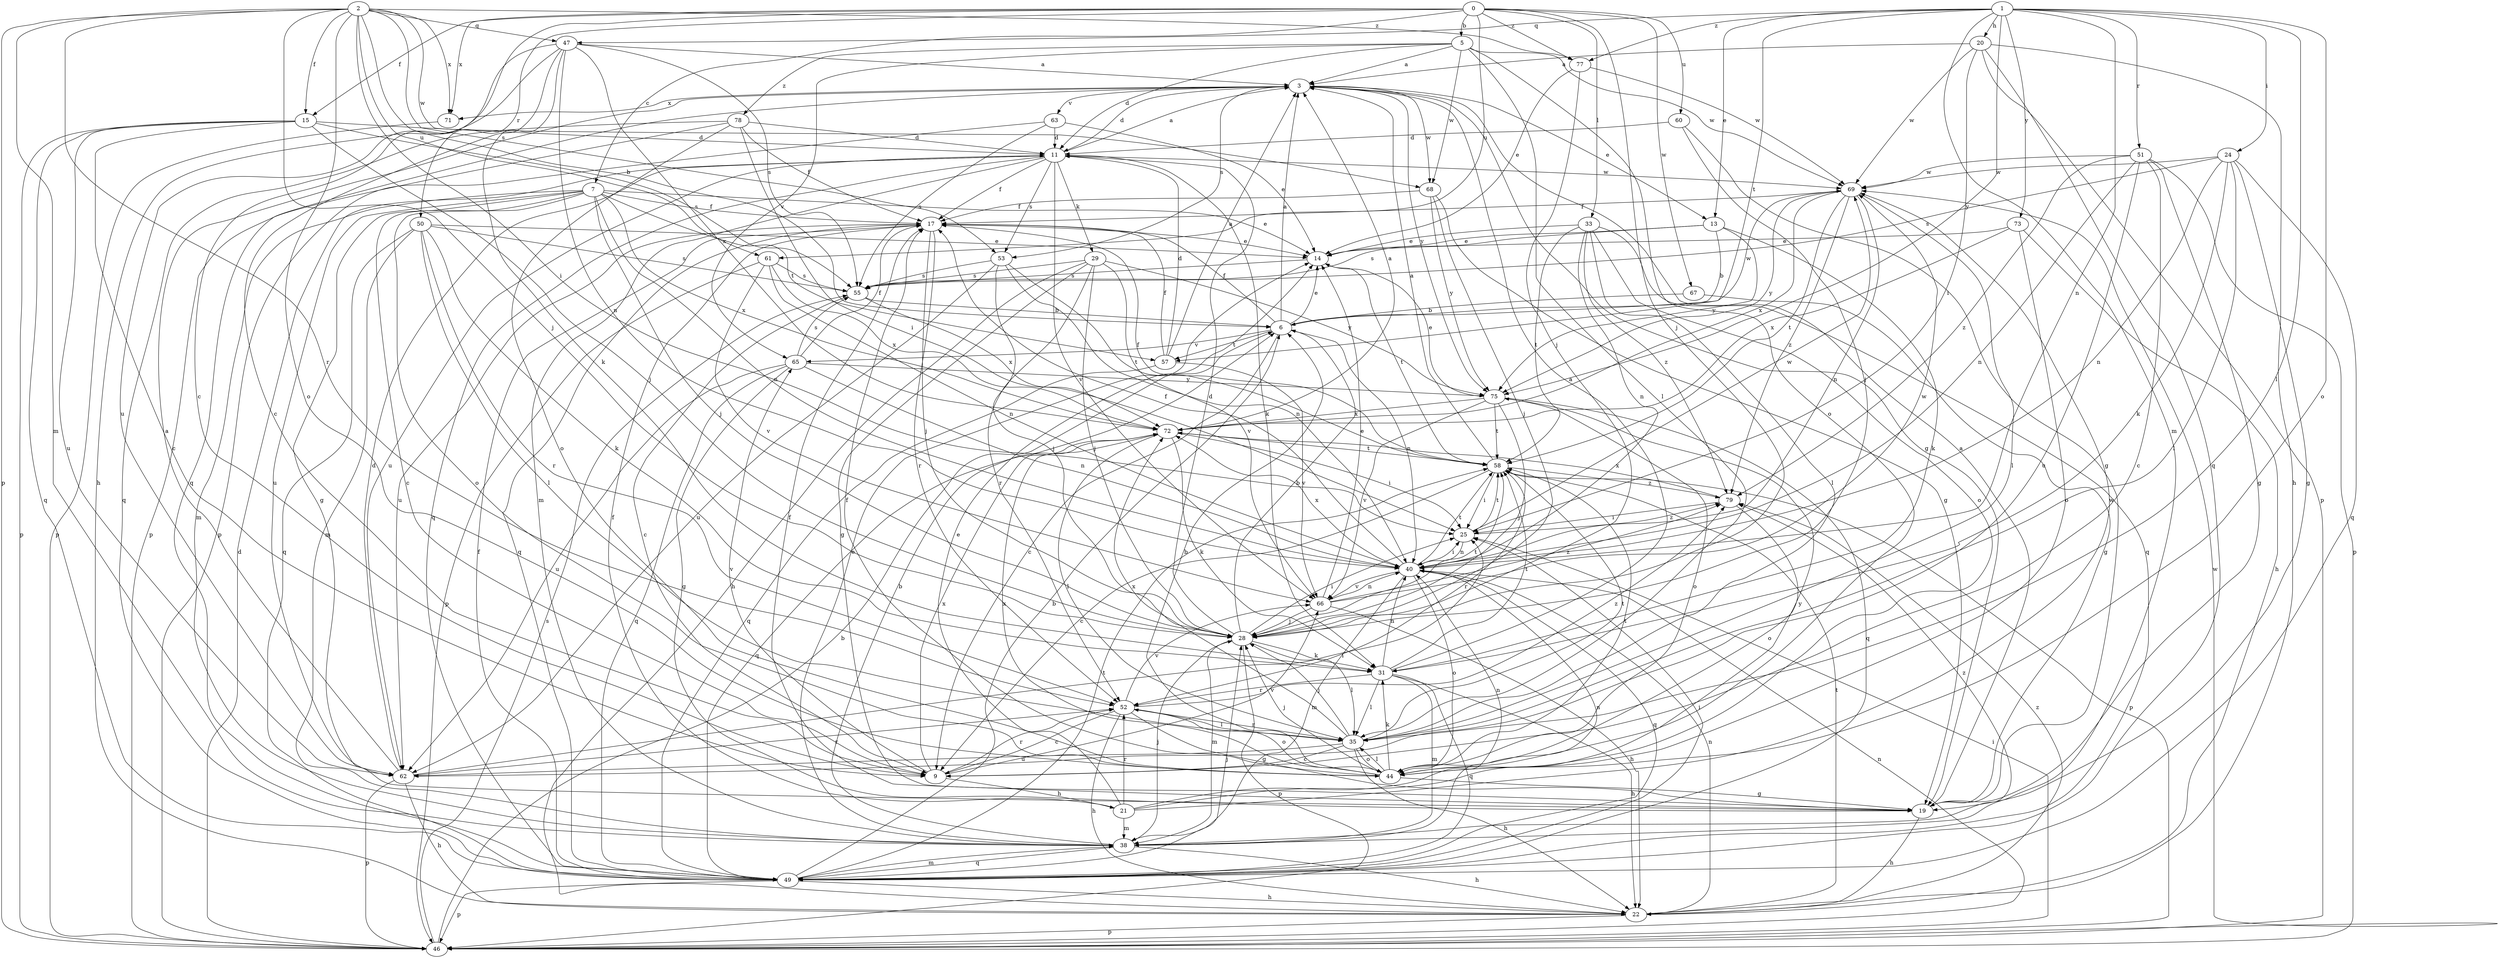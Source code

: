 strict digraph  {
0;
1;
2;
3;
5;
6;
7;
9;
11;
13;
14;
15;
17;
19;
20;
21;
22;
24;
25;
28;
29;
31;
33;
35;
38;
40;
44;
46;
47;
49;
50;
51;
52;
53;
55;
57;
58;
60;
61;
62;
63;
65;
66;
67;
68;
69;
71;
72;
73;
75;
77;
78;
79;
0 -> 5  [label=b];
0 -> 7  [label=c];
0 -> 9  [label=c];
0 -> 15  [label=f];
0 -> 28  [label=j];
0 -> 33  [label=l];
0 -> 50  [label=r];
0 -> 60  [label=u];
0 -> 61  [label=u];
0 -> 67  [label=w];
0 -> 71  [label=x];
0 -> 77  [label=z];
1 -> 13  [label=e];
1 -> 20  [label=h];
1 -> 24  [label=i];
1 -> 35  [label=l];
1 -> 38  [label=m];
1 -> 40  [label=n];
1 -> 44  [label=o];
1 -> 47  [label=q];
1 -> 51  [label=r];
1 -> 57  [label=t];
1 -> 73  [label=y];
1 -> 75  [label=y];
1 -> 77  [label=z];
2 -> 6  [label=b];
2 -> 15  [label=f];
2 -> 25  [label=i];
2 -> 28  [label=j];
2 -> 38  [label=m];
2 -> 44  [label=o];
2 -> 46  [label=p];
2 -> 47  [label=q];
2 -> 52  [label=r];
2 -> 53  [label=s];
2 -> 61  [label=u];
2 -> 68  [label=w];
2 -> 71  [label=x];
2 -> 77  [label=z];
3 -> 11  [label=d];
3 -> 13  [label=e];
3 -> 19  [label=g];
3 -> 49  [label=q];
3 -> 53  [label=s];
3 -> 63  [label=v];
3 -> 68  [label=w];
3 -> 71  [label=x];
3 -> 75  [label=y];
5 -> 3  [label=a];
5 -> 11  [label=d];
5 -> 35  [label=l];
5 -> 44  [label=o];
5 -> 65  [label=v];
5 -> 68  [label=w];
5 -> 69  [label=w];
5 -> 78  [label=z];
6 -> 3  [label=a];
6 -> 9  [label=c];
6 -> 14  [label=e];
6 -> 17  [label=f];
6 -> 40  [label=n];
6 -> 57  [label=t];
6 -> 65  [label=v];
6 -> 69  [label=w];
7 -> 9  [label=c];
7 -> 14  [label=e];
7 -> 17  [label=f];
7 -> 19  [label=g];
7 -> 28  [label=j];
7 -> 38  [label=m];
7 -> 40  [label=n];
7 -> 44  [label=o];
7 -> 57  [label=t];
7 -> 62  [label=u];
7 -> 72  [label=x];
9 -> 21  [label=h];
9 -> 52  [label=r];
9 -> 65  [label=v];
9 -> 66  [label=v];
9 -> 72  [label=x];
11 -> 3  [label=a];
11 -> 17  [label=f];
11 -> 29  [label=k];
11 -> 31  [label=k];
11 -> 38  [label=m];
11 -> 49  [label=q];
11 -> 53  [label=s];
11 -> 62  [label=u];
11 -> 66  [label=v];
11 -> 69  [label=w];
13 -> 6  [label=b];
13 -> 14  [label=e];
13 -> 31  [label=k];
13 -> 55  [label=s];
13 -> 75  [label=y];
14 -> 55  [label=s];
14 -> 58  [label=t];
15 -> 9  [label=c];
15 -> 11  [label=d];
15 -> 28  [label=j];
15 -> 46  [label=p];
15 -> 49  [label=q];
15 -> 55  [label=s];
15 -> 62  [label=u];
17 -> 14  [label=e];
17 -> 28  [label=j];
17 -> 49  [label=q];
17 -> 52  [label=r];
17 -> 62  [label=u];
19 -> 3  [label=a];
19 -> 17  [label=f];
19 -> 22  [label=h];
20 -> 3  [label=a];
20 -> 22  [label=h];
20 -> 25  [label=i];
20 -> 46  [label=p];
20 -> 49  [label=q];
20 -> 69  [label=w];
21 -> 14  [label=e];
21 -> 17  [label=f];
21 -> 38  [label=m];
21 -> 40  [label=n];
21 -> 52  [label=r];
21 -> 69  [label=w];
21 -> 75  [label=y];
22 -> 40  [label=n];
22 -> 46  [label=p];
22 -> 58  [label=t];
22 -> 79  [label=z];
24 -> 19  [label=g];
24 -> 31  [label=k];
24 -> 35  [label=l];
24 -> 40  [label=n];
24 -> 49  [label=q];
24 -> 55  [label=s];
24 -> 69  [label=w];
25 -> 40  [label=n];
25 -> 58  [label=t];
25 -> 69  [label=w];
25 -> 79  [label=z];
28 -> 6  [label=b];
28 -> 11  [label=d];
28 -> 25  [label=i];
28 -> 31  [label=k];
28 -> 35  [label=l];
28 -> 38  [label=m];
28 -> 46  [label=p];
28 -> 58  [label=t];
29 -> 19  [label=g];
29 -> 22  [label=h];
29 -> 28  [label=j];
29 -> 52  [label=r];
29 -> 55  [label=s];
29 -> 66  [label=v];
29 -> 75  [label=y];
31 -> 3  [label=a];
31 -> 22  [label=h];
31 -> 35  [label=l];
31 -> 38  [label=m];
31 -> 40  [label=n];
31 -> 49  [label=q];
31 -> 52  [label=r];
31 -> 58  [label=t];
33 -> 14  [label=e];
33 -> 35  [label=l];
33 -> 40  [label=n];
33 -> 44  [label=o];
33 -> 49  [label=q];
33 -> 58  [label=t];
33 -> 79  [label=z];
35 -> 9  [label=c];
35 -> 22  [label=h];
35 -> 28  [label=j];
35 -> 44  [label=o];
35 -> 52  [label=r];
35 -> 58  [label=t];
35 -> 62  [label=u];
35 -> 72  [label=x];
38 -> 6  [label=b];
38 -> 14  [label=e];
38 -> 22  [label=h];
38 -> 28  [label=j];
38 -> 40  [label=n];
38 -> 49  [label=q];
38 -> 79  [label=z];
40 -> 17  [label=f];
40 -> 25  [label=i];
40 -> 38  [label=m];
40 -> 44  [label=o];
40 -> 49  [label=q];
40 -> 58  [label=t];
40 -> 66  [label=v];
40 -> 72  [label=x];
44 -> 6  [label=b];
44 -> 17  [label=f];
44 -> 19  [label=g];
44 -> 28  [label=j];
44 -> 31  [label=k];
44 -> 35  [label=l];
44 -> 58  [label=t];
44 -> 72  [label=x];
46 -> 6  [label=b];
46 -> 11  [label=d];
46 -> 25  [label=i];
46 -> 40  [label=n];
46 -> 55  [label=s];
46 -> 69  [label=w];
47 -> 3  [label=a];
47 -> 9  [label=c];
47 -> 22  [label=h];
47 -> 31  [label=k];
47 -> 40  [label=n];
47 -> 55  [label=s];
47 -> 62  [label=u];
47 -> 72  [label=x];
49 -> 6  [label=b];
49 -> 17  [label=f];
49 -> 22  [label=h];
49 -> 25  [label=i];
49 -> 28  [label=j];
49 -> 38  [label=m];
49 -> 46  [label=p];
49 -> 58  [label=t];
50 -> 14  [label=e];
50 -> 31  [label=k];
50 -> 35  [label=l];
50 -> 38  [label=m];
50 -> 49  [label=q];
50 -> 52  [label=r];
50 -> 55  [label=s];
51 -> 9  [label=c];
51 -> 19  [label=g];
51 -> 40  [label=n];
51 -> 46  [label=p];
51 -> 62  [label=u];
51 -> 69  [label=w];
51 -> 79  [label=z];
52 -> 9  [label=c];
52 -> 19  [label=g];
52 -> 22  [label=h];
52 -> 35  [label=l];
52 -> 44  [label=o];
52 -> 66  [label=v];
52 -> 79  [label=z];
53 -> 28  [label=j];
53 -> 40  [label=n];
53 -> 55  [label=s];
53 -> 58  [label=t];
53 -> 62  [label=u];
55 -> 6  [label=b];
55 -> 9  [label=c];
55 -> 72  [label=x];
57 -> 3  [label=a];
57 -> 11  [label=d];
57 -> 17  [label=f];
57 -> 49  [label=q];
57 -> 66  [label=v];
58 -> 3  [label=a];
58 -> 9  [label=c];
58 -> 17  [label=f];
58 -> 25  [label=i];
58 -> 46  [label=p];
58 -> 52  [label=r];
58 -> 79  [label=z];
60 -> 11  [label=d];
60 -> 19  [label=g];
60 -> 28  [label=j];
61 -> 40  [label=n];
61 -> 46  [label=p];
61 -> 55  [label=s];
61 -> 66  [label=v];
61 -> 72  [label=x];
62 -> 3  [label=a];
62 -> 11  [label=d];
62 -> 22  [label=h];
62 -> 25  [label=i];
62 -> 46  [label=p];
62 -> 52  [label=r];
63 -> 11  [label=d];
63 -> 14  [label=e];
63 -> 46  [label=p];
63 -> 55  [label=s];
65 -> 17  [label=f];
65 -> 19  [label=g];
65 -> 40  [label=n];
65 -> 49  [label=q];
65 -> 55  [label=s];
65 -> 62  [label=u];
65 -> 75  [label=y];
66 -> 14  [label=e];
66 -> 22  [label=h];
66 -> 28  [label=j];
66 -> 40  [label=n];
66 -> 69  [label=w];
66 -> 79  [label=z];
67 -> 6  [label=b];
67 -> 19  [label=g];
68 -> 17  [label=f];
68 -> 19  [label=g];
68 -> 28  [label=j];
68 -> 75  [label=y];
69 -> 17  [label=f];
69 -> 35  [label=l];
69 -> 40  [label=n];
69 -> 58  [label=t];
69 -> 72  [label=x];
69 -> 75  [label=y];
69 -> 79  [label=z];
71 -> 46  [label=p];
72 -> 3  [label=a];
72 -> 25  [label=i];
72 -> 31  [label=k];
72 -> 35  [label=l];
72 -> 49  [label=q];
72 -> 58  [label=t];
73 -> 14  [label=e];
73 -> 22  [label=h];
73 -> 44  [label=o];
73 -> 72  [label=x];
75 -> 14  [label=e];
75 -> 28  [label=j];
75 -> 44  [label=o];
75 -> 49  [label=q];
75 -> 58  [label=t];
75 -> 66  [label=v];
75 -> 72  [label=x];
77 -> 14  [label=e];
77 -> 28  [label=j];
77 -> 69  [label=w];
78 -> 11  [label=d];
78 -> 17  [label=f];
78 -> 25  [label=i];
78 -> 44  [label=o];
78 -> 46  [label=p];
78 -> 49  [label=q];
79 -> 25  [label=i];
79 -> 44  [label=o];
79 -> 72  [label=x];
}
